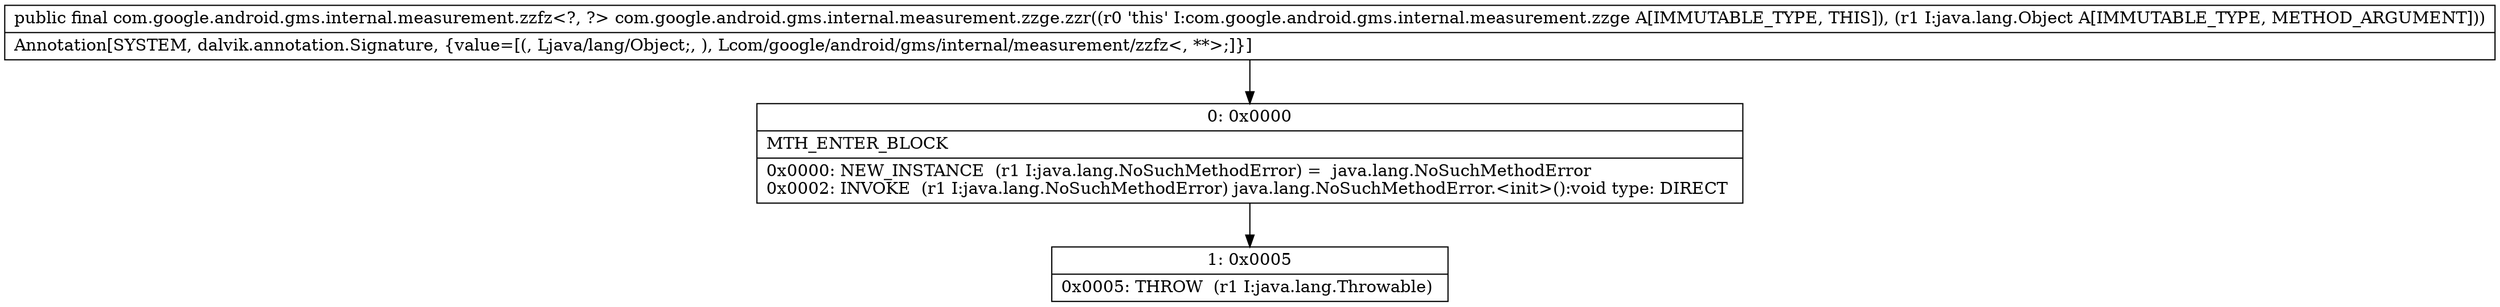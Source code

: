 digraph "CFG forcom.google.android.gms.internal.measurement.zzge.zzr(Ljava\/lang\/Object;)Lcom\/google\/android\/gms\/internal\/measurement\/zzfz;" {
Node_0 [shape=record,label="{0\:\ 0x0000|MTH_ENTER_BLOCK\l|0x0000: NEW_INSTANCE  (r1 I:java.lang.NoSuchMethodError) =  java.lang.NoSuchMethodError \l0x0002: INVOKE  (r1 I:java.lang.NoSuchMethodError) java.lang.NoSuchMethodError.\<init\>():void type: DIRECT \l}"];
Node_1 [shape=record,label="{1\:\ 0x0005|0x0005: THROW  (r1 I:java.lang.Throwable) \l}"];
MethodNode[shape=record,label="{public final com.google.android.gms.internal.measurement.zzfz\<?, ?\> com.google.android.gms.internal.measurement.zzge.zzr((r0 'this' I:com.google.android.gms.internal.measurement.zzge A[IMMUTABLE_TYPE, THIS]), (r1 I:java.lang.Object A[IMMUTABLE_TYPE, METHOD_ARGUMENT]))  | Annotation[SYSTEM, dalvik.annotation.Signature, \{value=[(, Ljava\/lang\/Object;, ), Lcom\/google\/android\/gms\/internal\/measurement\/zzfz\<, **\>;]\}]\l}"];
MethodNode -> Node_0;
Node_0 -> Node_1;
}

